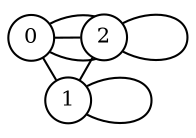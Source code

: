 graph G {
    layout=neato;
    overlap=false;
    splines=true;
    nodesep=0.4;
    ranksep=0.6;
    node [
        shape=circle,
        style=filled,
        fillcolor=white,
        color=black,
        fontcolor=black,
        fontsize=10,
        width=0.3,
        height=0.3,
        fixedsize=true
    ];

    0 -- 2;
    0 -- 1;
    0 -- 0;
    1 -- 2;
    1 -- 1;
    2 -- 2;
}
